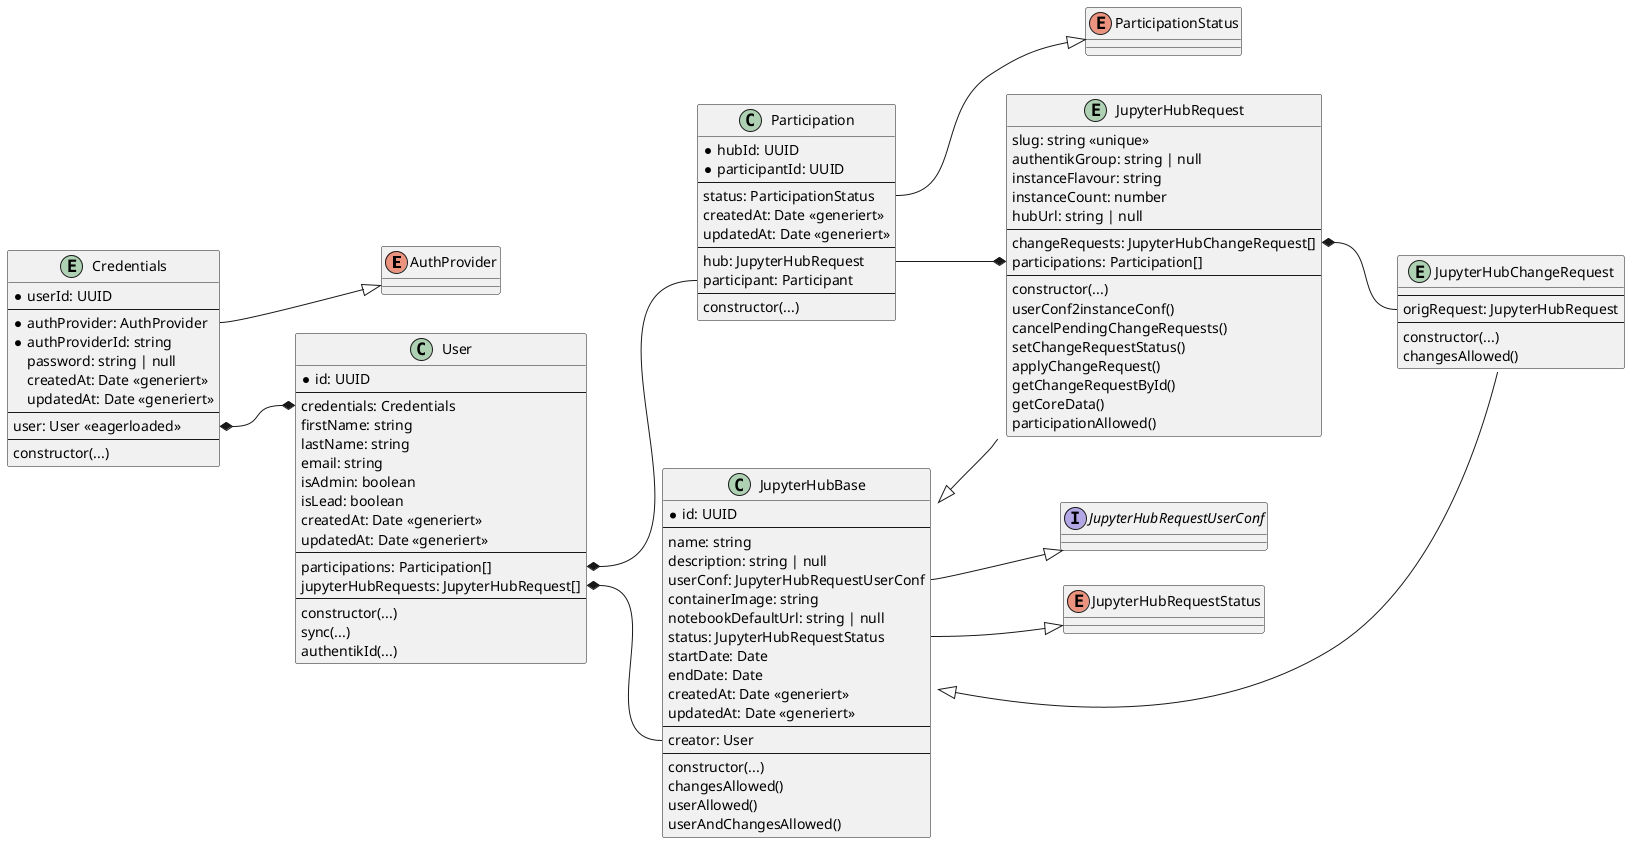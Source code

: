 @startuml JHaaS Portal
' skinparam linetype polyline
' skinparam linetype ortho
left to right direction

together {
  enum              AuthProvider
  entity            Credentials {
    * userId: UUID
    ---
    * authProvider: AuthProvider
    * authProviderId: string
    password: string | null
    createdAt: Date <<generiert>>
    updatedAt: Date <<generiert>>
    ---
    user: User <<eagerloaded>>
    ---
    constructor(...)
  }

  class             User {
    * id: UUID
    ---
    credentials: Credentials
    firstName: string
    lastName: string
    email: string
    isAdmin: boolean
    isLead: boolean
    createdAt: Date <<generiert>>
    updatedAt: Date <<generiert>>
    ---
    participations: Participation[]
    jupyterHubRequests: JupyterHubRequest[]
    ---
    constructor(...)
    sync(...)
    authentikId(...)
  }
}

enum              ParticipationStatus
class             Participation {
  * hubId: UUID
  * participantId: UUID
  ---
  status: ParticipationStatus
  createdAt: Date <<generiert>>
  updatedAt: Date <<generiert>>
  ---
  hub: JupyterHubRequest
  participant: Participant
  ---
  constructor(...)
}

together {
  enum              JupyterHubRequestStatus
  interface         JupyterHubRequestUserConf
  class             JupyterHubBase {
    * id: UUID
    ---
    name: string
    description: string | null
    userConf: JupyterHubRequestUserConf
    containerImage: string
    notebookDefaultUrl: string | null
    status: JupyterHubRequestStatus
    startDate: Date
    endDate: Date
    createdAt: Date <<generiert>>
    updatedAt: Date <<generiert>>
    ---
    creator: User
    ---
    constructor(...)
    changesAllowed()
    userAllowed()
    userAndChangesAllowed()
  }
}
together {
  entity            JupyterHubRequest {
    slug: string <<unique>>
    authentikGroup: string | null
    instanceFlavour: string
    instanceCount: number
    hubUrl: string | null
    ---
    changeRequests: JupyterHubChangeRequest[]
    participations: Participation[]
    ---
    constructor(...)
    userConf2instanceConf()
    cancelPendingChangeRequests()
    setChangeRequestStatus()
    applyChangeRequest()
    getChangeRequestById()
    getCoreData()
    participationAllowed()
  }
  entity            JupyterHubChangeRequest {
    ---
    origRequest: JupyterHubRequest
    ---
    constructor(...)
    changesAllowed()
  }
}

JupyterHubBase <|-- JupyterHubRequest
JupyterHubBase <|-- JupyterHubChangeRequest

Credentials::authProvider --|> AuthProvider
Credentials::user *--* User::credentials

User::jupyterHubRequests *-- JupyterHubBase::creator
User::participations *-- Participation::participant

Participation::status --|> ParticipationStatus
Participation::hub --* JupyterHubRequest::participations

JupyterHubBase::userConf --|> JupyterHubRequestUserConf
JupyterHubBase::status --|> JupyterHubRequestStatus

JupyterHubRequest::changeRequests *-- JupyterHubChangeRequest::origRequest
@enduml
